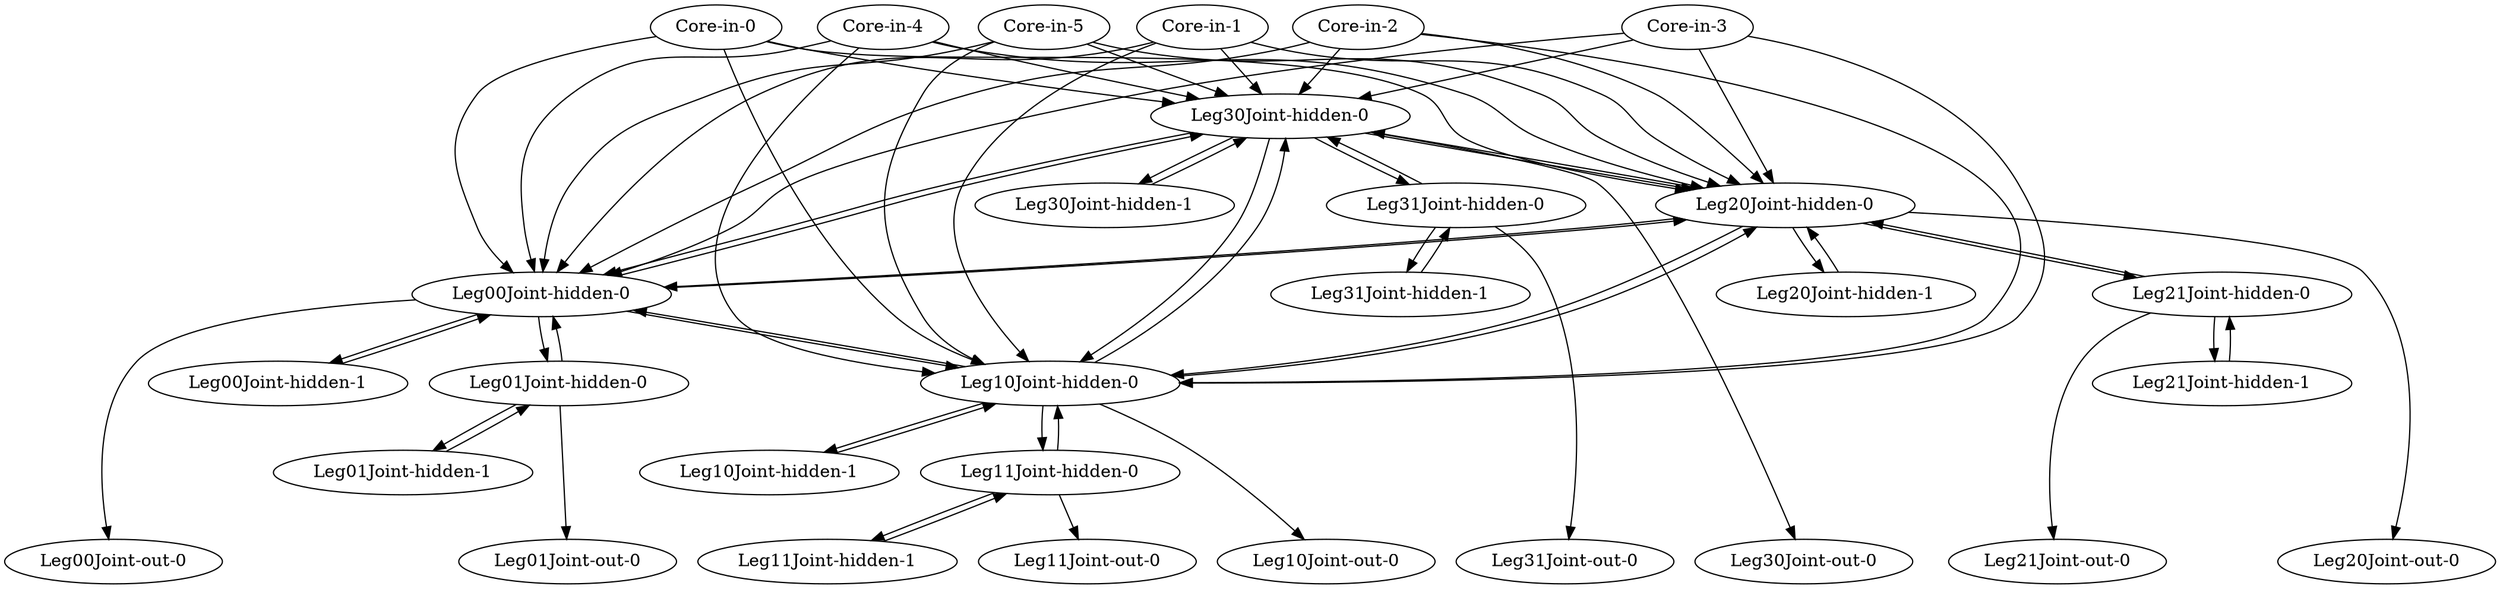 digraph G {

{
rank = same;
"node2"; "node5"; "node8"; "node11"; "node14"; "node17"; "node20"; "node23";
}

{
rank = same;
"node24"; "node25"; "node26"; "node27"; "node28"; "node29";
}

node0[label="Leg30Joint-hidden-0
"];
node1[label="Leg30Joint-hidden-1
"];
node2[label="Leg30Joint-out-0
"];
node3[label="Leg31Joint-hidden-0
"];
node4[label="Leg31Joint-hidden-1
"];
node5[label="Leg31Joint-out-0
"];
node6[label="Leg20Joint-hidden-0
"];
node7[label="Leg20Joint-hidden-1
"];
node8[label="Leg20Joint-out-0
"];
node9[label="Leg21Joint-hidden-0
"];
node10[label="Leg21Joint-hidden-1
"];
node11[label="Leg21Joint-out-0
"];
node12[label="Leg10Joint-hidden-0
"];
node13[label="Leg10Joint-hidden-1
"];
node14[label="Leg10Joint-out-0
"];
node15[label="Leg11Joint-hidden-0
"];
node16[label="Leg11Joint-hidden-1
"];
node17[label="Leg11Joint-out-0
"];
node18[label="Leg00Joint-hidden-0
"];
node19[label="Leg00Joint-hidden-1
"];
node20[label="Leg00Joint-out-0
"];
node21[label="Leg01Joint-hidden-0
"];
node22[label="Leg01Joint-hidden-1
"];
node23[label="Leg01Joint-out-0
"];
node24[label="Core-in-0
"];
node25[label="Core-in-1
"];
node26[label="Core-in-2
"];
node27[label="Core-in-3
"];
node28[label="Core-in-4
"];
node29[label="Core-in-5
"];
node0->node1 ;
node0->node2 ;
node0->node3 ;
node0->node6 ;
node0->node12 ;
node0->node18 ;
node1->node0 ;
node3->node0 ;
node3->node4 ;
node3->node5 ;
node4->node3 ;
node6->node0 ;
node6->node7 ;
node6->node8 ;
node6->node9 ;
node6->node12 ;
node6->node18 ;
node7->node6 ;
node9->node6 ;
node9->node10 ;
node9->node11 ;
node10->node9 ;
node12->node0 ;
node12->node6 ;
node12->node13 ;
node12->node14 ;
node12->node15 ;
node12->node18 ;
node13->node12 ;
node15->node12 ;
node15->node16 ;
node15->node17 ;
node16->node15 ;
node18->node0 ;
node18->node6 ;
node18->node12 ;
node18->node19 ;
node18->node20 ;
node18->node21 ;
node19->node18 ;
node21->node18 ;
node21->node22 ;
node21->node23 ;
node22->node21 ;
node24->node0 ;
node24->node6 ;
node24->node12 ;
node24->node18 ;
node25->node0 ;
node25->node6 ;
node25->node12 ;
node25->node18 ;
node26->node0 ;
node26->node6 ;
node26->node12 ;
node26->node18 ;
node27->node0 ;
node27->node6 ;
node27->node12 ;
node27->node18 ;
node28->node0 ;
node28->node6 ;
node28->node12 ;
node28->node18 ;
node29->node0 ;
node29->node6 ;
node29->node12 ;
node29->node18 ;
}
